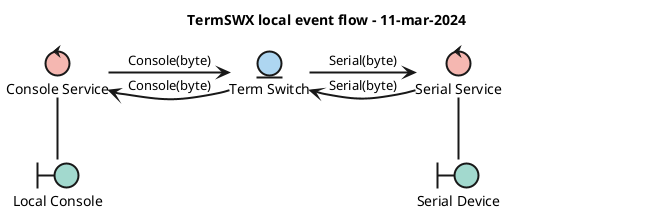 'Steen Hegelund
'Time-Stamp: 2024-Mar-11 15:55
'vim: set ts=4 sw=4 sts=4 tw=120 cc=120 et ft=plantuml :

@startuml

title "TermSWX local event flow - 11-mar-2024"

/' Force this to be a deployment diagram '/
component component1
hide component1

<style>
componentDiagram {
    LineThickness 2
    entity {
        BackGroundColor #aed6f1
    }
    control {
        BackGroundColor #f5b7b1
    }
    boundary {
        BackGroundColor #a2d9ce
    }
    cloud {
        LineThickness 1
    }
}
</style>

boundary "Local Console" as cmd
control "Console Service" as con
entity "Term Switch" as swx
control "Serial Service" as ser
boundary "Serial Device" as dev

cmd -up- con
con -> swx : Console(byte)
swx -> ser : Serial(byte)

swx <- ser : Serial(byte)
con <- swx : Console(byte)

dev -up- ser

@enduml

